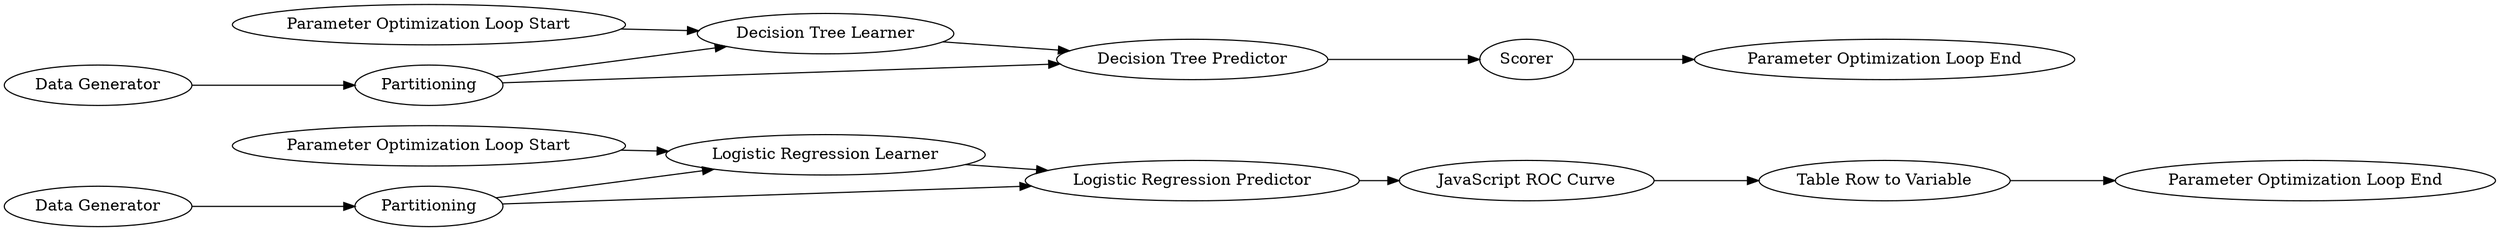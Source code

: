 digraph {
	"-6003523301788749071_330" [label=Partitioning]
	"-6003523301788749071_334" [label="Logistic Regression Predictor"]
	"-6003523301788749071_335" [label="JavaScript ROC Curve"]
	"-6003523301788749071_6" [label="Parameter Optimization Loop Start"]
	"-6003523301788749071_324" [label="Parameter Optimization Loop Start"]
	"-6003523301788749071_336" [label="Table Row to Variable"]
	"-6003523301788749071_7" [label="Parameter Optimization Loop End"]
	"-6003523301788749071_12" [label="Decision Tree Predictor"]
	"-6003523301788749071_13" [label=Scorer]
	"-6003523301788749071_332" [label="Data Generator"]
	"-6003523301788749071_327" [label="Logistic Regression Learner"]
	"-6003523301788749071_9" [label=Partitioning]
	"-6003523301788749071_333" [label="Data Generator"]
	"-6003523301788749071_325" [label="Parameter Optimization Loop End"]
	"-6003523301788749071_10" [label="Decision Tree Learner"]
	"-6003523301788749071_327" -> "-6003523301788749071_334"
	"-6003523301788749071_332" -> "-6003523301788749071_330"
	"-6003523301788749071_324" -> "-6003523301788749071_327"
	"-6003523301788749071_6" -> "-6003523301788749071_10"
	"-6003523301788749071_10" -> "-6003523301788749071_12"
	"-6003523301788749071_9" -> "-6003523301788749071_10"
	"-6003523301788749071_334" -> "-6003523301788749071_335"
	"-6003523301788749071_336" -> "-6003523301788749071_325"
	"-6003523301788749071_12" -> "-6003523301788749071_13"
	"-6003523301788749071_13" -> "-6003523301788749071_7"
	"-6003523301788749071_335" -> "-6003523301788749071_336"
	"-6003523301788749071_333" -> "-6003523301788749071_9"
	"-6003523301788749071_330" -> "-6003523301788749071_327"
	"-6003523301788749071_9" -> "-6003523301788749071_12"
	"-6003523301788749071_330" -> "-6003523301788749071_334"
	rankdir=LR
}
